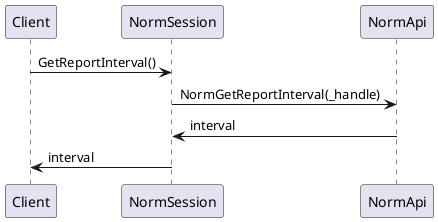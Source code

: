 @startuml
Client -> NormSession : GetReportInterval()
NormSession -> NormApi : NormGetReportInterval(_handle)
NormSession <- NormApi : interval
Client <- NormSession : interval
@enduml